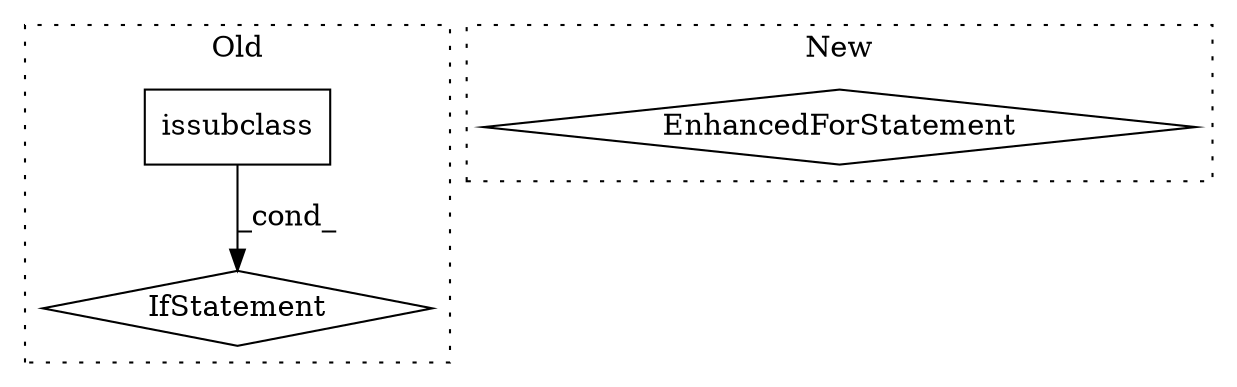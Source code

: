 digraph G {
subgraph cluster0 {
1 [label="issubclass" a="32" s="9415,9440" l="11,1" shape="box"];
3 [label="IfStatement" a="25" s="9411,9441" l="4,2" shape="diamond"];
label = "Old";
style="dotted";
}
subgraph cluster1 {
2 [label="EnhancedForStatement" a="70" s="9666,9752" l="53,2" shape="diamond"];
label = "New";
style="dotted";
}
1 -> 3 [label="_cond_"];
}